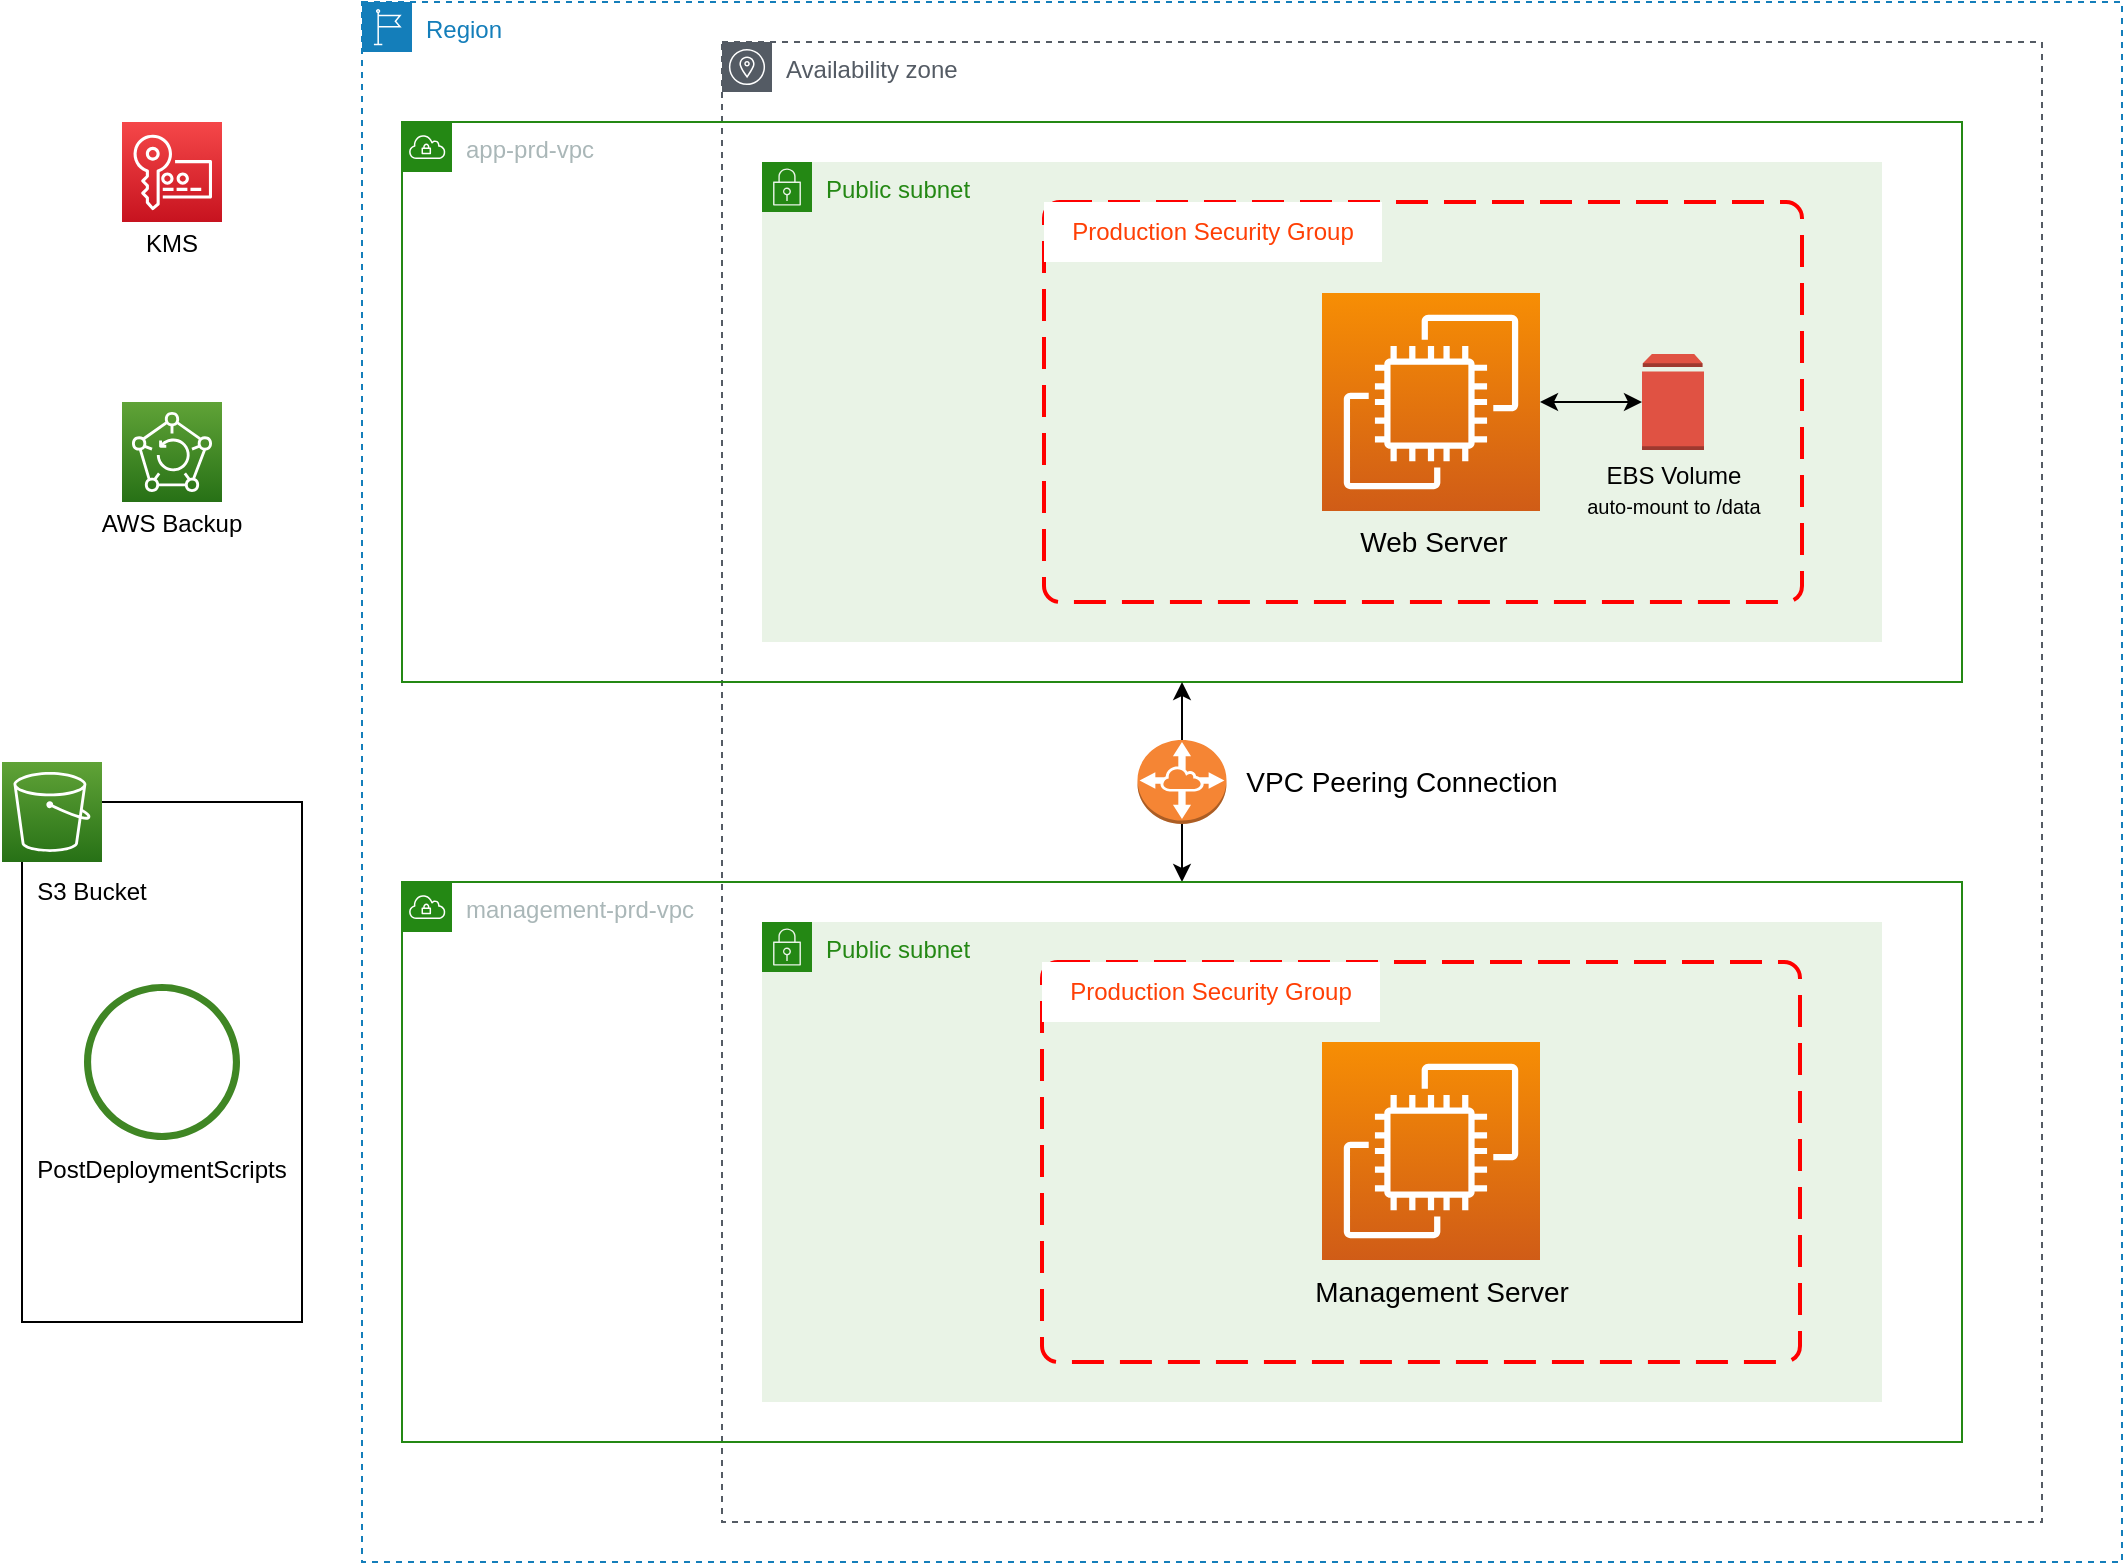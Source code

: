 <mxfile version="18.0.3" type="device"><diagram id="3jyRfmYwNW7EIwe604v2" name="Page-1"><mxGraphModel dx="1038" dy="583" grid="1" gridSize="10" guides="1" tooltips="1" connect="1" arrows="1" fold="1" page="1" pageScale="1" pageWidth="1169" pageHeight="827" math="0" shadow="0"><root><mxCell id="0"/><mxCell id="1" parent="0"/><mxCell id="ZM7BIptvhAkMsxy1e8Sj-3" value="Region" style="points=[[0,0],[0.25,0],[0.5,0],[0.75,0],[1,0],[1,0.25],[1,0.5],[1,0.75],[1,1],[0.75,1],[0.5,1],[0.25,1],[0,1],[0,0.75],[0,0.5],[0,0.25]];outlineConnect=0;gradientColor=none;html=1;whiteSpace=wrap;fontSize=12;fontStyle=0;container=1;pointerEvents=0;collapsible=0;recursiveResize=0;shape=mxgraph.aws4.group;grIcon=mxgraph.aws4.group_region;strokeColor=#147EBA;fillColor=none;verticalAlign=top;align=left;spacingLeft=30;fontColor=#147EBA;dashed=1;" vertex="1" parent="1"><mxGeometry x="200" y="20" width="880" height="780" as="geometry"/></mxCell><mxCell id="ZM7BIptvhAkMsxy1e8Sj-5" value="Availability zone" style="sketch=0;outlineConnect=0;gradientColor=none;html=1;whiteSpace=wrap;fontSize=12;fontStyle=0;shape=mxgraph.aws4.group;grIcon=mxgraph.aws4.group_availability_zone;strokeColor=#545B64;fillColor=none;verticalAlign=top;align=left;spacingLeft=30;fontColor=#545B64;dashed=1;" vertex="1" parent="ZM7BIptvhAkMsxy1e8Sj-3"><mxGeometry x="180" y="20" width="660" height="740" as="geometry"/></mxCell><mxCell id="ZM7BIptvhAkMsxy1e8Sj-21" value="" style="endArrow=none;startArrow=classic;html=1;rounded=0;fontColor=#FF3F05;entryX=0.5;entryY=1;entryDx=0;entryDy=0;exitX=0.5;exitY=0;exitDx=0;exitDy=0;" edge="1" parent="ZM7BIptvhAkMsxy1e8Sj-3" source="ZM7BIptvhAkMsxy1e8Sj-9" target="ZM7BIptvhAkMsxy1e8Sj-19"><mxGeometry width="50" height="50" relative="1" as="geometry"><mxPoint x="610" y="460" as="sourcePoint"/><mxPoint x="610" y="360" as="targetPoint"/></mxGeometry></mxCell><mxCell id="ZM7BIptvhAkMsxy1e8Sj-43" value="" style="group" vertex="1" connectable="0" parent="ZM7BIptvhAkMsxy1e8Sj-3"><mxGeometry x="20" y="60" width="780" height="280" as="geometry"/></mxCell><mxCell id="ZM7BIptvhAkMsxy1e8Sj-7" value="Public subnet" style="points=[[0,0],[0.25,0],[0.5,0],[0.75,0],[1,0],[1,0.25],[1,0.5],[1,0.75],[1,1],[0.75,1],[0.5,1],[0.25,1],[0,1],[0,0.75],[0,0.5],[0,0.25]];outlineConnect=0;gradientColor=none;html=1;whiteSpace=wrap;fontSize=12;fontStyle=0;container=1;pointerEvents=0;collapsible=0;recursiveResize=0;shape=mxgraph.aws4.group;grIcon=mxgraph.aws4.group_security_group;grStroke=0;strokeColor=#248814;fillColor=#E9F3E6;verticalAlign=top;align=left;spacingLeft=30;fontColor=#248814;dashed=0;" vertex="1" parent="ZM7BIptvhAkMsxy1e8Sj-43"><mxGeometry x="180" y="20" width="560" height="240" as="geometry"/></mxCell><mxCell id="ZM7BIptvhAkMsxy1e8Sj-8" value="app-prd-vpc" style="points=[[0,0],[0.25,0],[0.5,0],[0.75,0],[1,0],[1,0.25],[1,0.5],[1,0.75],[1,1],[0.75,1],[0.5,1],[0.25,1],[0,1],[0,0.75],[0,0.5],[0,0.25]];outlineConnect=0;gradientColor=none;html=1;whiteSpace=wrap;fontSize=12;fontStyle=0;container=1;pointerEvents=0;collapsible=0;recursiveResize=0;shape=mxgraph.aws4.group;grIcon=mxgraph.aws4.group_vpc;strokeColor=#248814;fillColor=none;verticalAlign=top;align=left;spacingLeft=30;fontColor=#AAB7B8;dashed=0;" vertex="1" parent="ZM7BIptvhAkMsxy1e8Sj-43"><mxGeometry width="780" height="280" as="geometry"/></mxCell><mxCell id="ZM7BIptvhAkMsxy1e8Sj-15" value="" style="group" vertex="1" connectable="0" parent="ZM7BIptvhAkMsxy1e8Sj-8"><mxGeometry x="321" y="40" width="379" height="200" as="geometry"/></mxCell><mxCell id="ZM7BIptvhAkMsxy1e8Sj-11" value="" style="rounded=1;arcSize=4;dashed=1;strokeColor=#ff0000;fillColor=none;gradientColor=none;dashPattern=8 4;strokeWidth=2;" vertex="1" parent="ZM7BIptvhAkMsxy1e8Sj-15"><mxGeometry width="379" height="200" as="geometry"/></mxCell><mxCell id="ZM7BIptvhAkMsxy1e8Sj-14" value="Production Security Group" style="text;html=1;strokeColor=none;fillColor=default;align=center;verticalAlign=middle;whiteSpace=wrap;rounded=0;labelBackgroundColor=default;fontColor=#FF3F05;spacing=2;" vertex="1" parent="ZM7BIptvhAkMsxy1e8Sj-15"><mxGeometry width="169" height="30" as="geometry"/></mxCell><mxCell id="ZM7BIptvhAkMsxy1e8Sj-25" value="" style="group" vertex="1" connectable="0" parent="ZM7BIptvhAkMsxy1e8Sj-15"><mxGeometry x="139" y="45.5" width="111" height="139.5" as="geometry"/></mxCell><mxCell id="ZM7BIptvhAkMsxy1e8Sj-23" value="" style="sketch=0;points=[[0,0,0],[0.25,0,0],[0.5,0,0],[0.75,0,0],[1,0,0],[0,1,0],[0.25,1,0],[0.5,1,0],[0.75,1,0],[1,1,0],[0,0.25,0],[0,0.5,0],[0,0.75,0],[1,0.25,0],[1,0.5,0],[1,0.75,0]];outlineConnect=0;fontColor=#232F3E;gradientColor=#F78E04;gradientDirection=north;fillColor=#D05C17;strokeColor=#ffffff;dashed=0;verticalLabelPosition=bottom;verticalAlign=top;align=center;html=1;fontSize=12;fontStyle=0;aspect=fixed;shape=mxgraph.aws4.resourceIcon;resIcon=mxgraph.aws4.ec2;labelBackgroundColor=none;" vertex="1" parent="ZM7BIptvhAkMsxy1e8Sj-25"><mxGeometry width="109" height="109" as="geometry"/></mxCell><mxCell id="ZM7BIptvhAkMsxy1e8Sj-24" value="Web Server" style="text;html=1;strokeColor=none;fillColor=none;align=center;verticalAlign=middle;whiteSpace=wrap;rounded=0;labelBackgroundColor=none;fontSize=14;fontColor=#000000;" vertex="1" parent="ZM7BIptvhAkMsxy1e8Sj-25"><mxGeometry x="1" y="109.5" width="110" height="30" as="geometry"/></mxCell><mxCell id="ZM7BIptvhAkMsxy1e8Sj-52" value="" style="outlineConnect=0;dashed=0;verticalLabelPosition=bottom;verticalAlign=top;align=center;html=1;shape=mxgraph.aws3.volume;fillColor=#E05243;gradientColor=none;labelBackgroundColor=none;fontSize=12;fontColor=#000000;" vertex="1" parent="ZM7BIptvhAkMsxy1e8Sj-15"><mxGeometry x="299" y="76" width="31" height="48" as="geometry"/></mxCell><mxCell id="ZM7BIptvhAkMsxy1e8Sj-53" value="EBS Volume&lt;br&gt;&lt;font style=&quot;font-size: 10px;&quot;&gt;auto-mount to /data&lt;/font&gt;" style="text;html=1;strokeColor=none;fillColor=none;align=center;verticalAlign=middle;whiteSpace=wrap;rounded=0;labelBackgroundColor=none;fontSize=12;fontColor=#000000;" vertex="1" parent="ZM7BIptvhAkMsxy1e8Sj-15"><mxGeometry x="264.5" y="124" width="100" height="40" as="geometry"/></mxCell><mxCell id="ZM7BIptvhAkMsxy1e8Sj-54" value="" style="endArrow=classic;startArrow=classic;html=1;rounded=0;fontSize=12;fontColor=#000000;entryX=0;entryY=0.5;entryDx=0;entryDy=0;entryPerimeter=0;exitX=1;exitY=0.5;exitDx=0;exitDy=0;exitPerimeter=0;" edge="1" parent="ZM7BIptvhAkMsxy1e8Sj-15" source="ZM7BIptvhAkMsxy1e8Sj-23" target="ZM7BIptvhAkMsxy1e8Sj-52"><mxGeometry width="50" height="50" relative="1" as="geometry"><mxPoint x="129" y="150" as="sourcePoint"/><mxPoint x="179" y="100" as="targetPoint"/></mxGeometry></mxCell><mxCell id="ZM7BIptvhAkMsxy1e8Sj-44" value="" style="group" vertex="1" connectable="0" parent="ZM7BIptvhAkMsxy1e8Sj-3"><mxGeometry x="387.75" y="369" width="212.25" height="42" as="geometry"/></mxCell><mxCell id="ZM7BIptvhAkMsxy1e8Sj-19" value="" style="outlineConnect=0;dashed=0;verticalLabelPosition=bottom;verticalAlign=top;align=center;html=1;shape=mxgraph.aws3.vpc_peering;fillColor=#F58534;gradientColor=none;labelBackgroundColor=default;fontColor=#FF3F05;" vertex="1" parent="ZM7BIptvhAkMsxy1e8Sj-44"><mxGeometry width="44.5" height="42" as="geometry"/></mxCell><mxCell id="ZM7BIptvhAkMsxy1e8Sj-22" value="&lt;font style=&quot;font-size: 14px;&quot;&gt;VPC Peering Connection&lt;/font&gt;" style="text;html=1;strokeColor=none;fillColor=none;align=center;verticalAlign=middle;whiteSpace=wrap;rounded=0;labelBackgroundColor=none;fontColor=#000000;" vertex="1" parent="ZM7BIptvhAkMsxy1e8Sj-44"><mxGeometry x="52.25" width="160" height="41" as="geometry"/></mxCell><mxCell id="ZM7BIptvhAkMsxy1e8Sj-20" value="" style="endArrow=classic;startArrow=none;html=1;rounded=0;fontColor=#FF3F05;entryX=0.5;entryY=1;entryDx=0;entryDy=0;exitX=0.5;exitY=0;exitDx=0;exitDy=0;" edge="1" parent="ZM7BIptvhAkMsxy1e8Sj-3" source="ZM7BIptvhAkMsxy1e8Sj-19" target="ZM7BIptvhAkMsxy1e8Sj-8"><mxGeometry width="50" height="50" relative="1" as="geometry"><mxPoint x="32.25" y="171" as="sourcePoint"/><mxPoint x="82.25" y="121" as="targetPoint"/></mxGeometry></mxCell><mxCell id="ZM7BIptvhAkMsxy1e8Sj-48" value="" style="group" vertex="1" connectable="0" parent="ZM7BIptvhAkMsxy1e8Sj-3"><mxGeometry x="20" y="440" width="780" height="280" as="geometry"/></mxCell><mxCell id="ZM7BIptvhAkMsxy1e8Sj-9" value="management-prd-vpc&lt;br&gt;" style="points=[[0,0],[0.25,0],[0.5,0],[0.75,0],[1,0],[1,0.25],[1,0.5],[1,0.75],[1,1],[0.75,1],[0.5,1],[0.25,1],[0,1],[0,0.75],[0,0.5],[0,0.25]];outlineConnect=0;gradientColor=none;html=1;whiteSpace=wrap;fontSize=12;fontStyle=0;container=1;pointerEvents=0;collapsible=0;recursiveResize=0;shape=mxgraph.aws4.group;grIcon=mxgraph.aws4.group_vpc;strokeColor=#248814;fillColor=none;verticalAlign=top;align=left;spacingLeft=30;fontColor=#AAB7B8;dashed=0;" vertex="1" parent="ZM7BIptvhAkMsxy1e8Sj-48"><mxGeometry width="780" height="280" as="geometry"/></mxCell><mxCell id="ZM7BIptvhAkMsxy1e8Sj-10" value="Public subnet" style="points=[[0,0],[0.25,0],[0.5,0],[0.75,0],[1,0],[1,0.25],[1,0.5],[1,0.75],[1,1],[0.75,1],[0.5,1],[0.25,1],[0,1],[0,0.75],[0,0.5],[0,0.25]];outlineConnect=0;gradientColor=none;html=1;whiteSpace=wrap;fontSize=12;fontStyle=0;container=1;pointerEvents=0;collapsible=0;recursiveResize=0;shape=mxgraph.aws4.group;grIcon=mxgraph.aws4.group_security_group;grStroke=0;strokeColor=#248814;fillColor=#E9F3E6;verticalAlign=top;align=left;spacingLeft=30;fontColor=#248814;dashed=0;" vertex="1" parent="ZM7BIptvhAkMsxy1e8Sj-48"><mxGeometry x="180" y="20" width="560" height="240" as="geometry"/></mxCell><mxCell id="ZM7BIptvhAkMsxy1e8Sj-16" value="" style="group" vertex="1" connectable="0" parent="ZM7BIptvhAkMsxy1e8Sj-48"><mxGeometry x="320" y="40" width="379" height="200" as="geometry"/></mxCell><mxCell id="ZM7BIptvhAkMsxy1e8Sj-17" value="" style="rounded=1;arcSize=4;dashed=1;strokeColor=#ff0000;fillColor=none;gradientColor=none;dashPattern=8 4;strokeWidth=2;" vertex="1" parent="ZM7BIptvhAkMsxy1e8Sj-16"><mxGeometry width="379" height="200" as="geometry"/></mxCell><mxCell id="ZM7BIptvhAkMsxy1e8Sj-18" value="Production Security Group" style="text;html=1;strokeColor=none;fillColor=default;align=center;verticalAlign=middle;whiteSpace=wrap;rounded=0;labelBackgroundColor=default;fontColor=#FF3F05;spacing=2;" vertex="1" parent="ZM7BIptvhAkMsxy1e8Sj-16"><mxGeometry width="169" height="30" as="geometry"/></mxCell><mxCell id="ZM7BIptvhAkMsxy1e8Sj-26" value="" style="group" vertex="1" connectable="0" parent="ZM7BIptvhAkMsxy1e8Sj-16"><mxGeometry x="140" y="40" width="140" height="139.5" as="geometry"/></mxCell><mxCell id="ZM7BIptvhAkMsxy1e8Sj-29" value="" style="group" vertex="1" connectable="0" parent="ZM7BIptvhAkMsxy1e8Sj-26"><mxGeometry x="-20" width="160" height="139.5" as="geometry"/></mxCell><mxCell id="ZM7BIptvhAkMsxy1e8Sj-27" value="" style="sketch=0;points=[[0,0,0],[0.25,0,0],[0.5,0,0],[0.75,0,0],[1,0,0],[0,1,0],[0.25,1,0],[0.5,1,0],[0.75,1,0],[1,1,0],[0,0.25,0],[0,0.5,0],[0,0.75,0],[1,0.25,0],[1,0.5,0],[1,0.75,0]];outlineConnect=0;fontColor=#232F3E;gradientColor=#F78E04;gradientDirection=north;fillColor=#D05C17;strokeColor=#ffffff;dashed=0;verticalLabelPosition=bottom;verticalAlign=top;align=center;html=1;fontSize=12;fontStyle=0;aspect=fixed;shape=mxgraph.aws4.resourceIcon;resIcon=mxgraph.aws4.ec2;labelBackgroundColor=none;" vertex="1" parent="ZM7BIptvhAkMsxy1e8Sj-29"><mxGeometry x="20" width="109" height="109" as="geometry"/></mxCell><mxCell id="ZM7BIptvhAkMsxy1e8Sj-28" value="Management Server" style="text;html=1;strokeColor=none;fillColor=none;align=center;verticalAlign=middle;whiteSpace=wrap;rounded=0;labelBackgroundColor=none;fontSize=14;fontColor=#000000;" vertex="1" parent="ZM7BIptvhAkMsxy1e8Sj-29"><mxGeometry y="109.5" width="160" height="30" as="geometry"/></mxCell><mxCell id="ZM7BIptvhAkMsxy1e8Sj-32" value="" style="group" vertex="1" connectable="0" parent="1"><mxGeometry x="75" y="80" width="60" height="70" as="geometry"/></mxCell><mxCell id="ZM7BIptvhAkMsxy1e8Sj-30" value="" style="sketch=0;points=[[0,0,0],[0.25,0,0],[0.5,0,0],[0.75,0,0],[1,0,0],[0,1,0],[0.25,1,0],[0.5,1,0],[0.75,1,0],[1,1,0],[0,0.25,0],[0,0.5,0],[0,0.75,0],[1,0.25,0],[1,0.5,0],[1,0.75,0]];outlineConnect=0;fontColor=#232F3E;gradientColor=#F54749;gradientDirection=north;fillColor=#C7131F;strokeColor=#ffffff;dashed=0;verticalLabelPosition=bottom;verticalAlign=top;align=center;html=1;fontSize=12;fontStyle=0;aspect=fixed;shape=mxgraph.aws4.resourceIcon;resIcon=mxgraph.aws4.key_management_service;labelBackgroundColor=none;" vertex="1" parent="ZM7BIptvhAkMsxy1e8Sj-32"><mxGeometry x="5" width="50" height="50" as="geometry"/></mxCell><mxCell id="ZM7BIptvhAkMsxy1e8Sj-31" value="&lt;font style=&quot;font-size: 12px;&quot;&gt;KMS&lt;/font&gt;" style="text;html=1;strokeColor=none;fillColor=none;align=center;verticalAlign=middle;whiteSpace=wrap;rounded=0;labelBackgroundColor=none;fontSize=14;fontColor=#000000;" vertex="1" parent="ZM7BIptvhAkMsxy1e8Sj-32"><mxGeometry y="50" width="60" height="20" as="geometry"/></mxCell><mxCell id="ZM7BIptvhAkMsxy1e8Sj-36" value="" style="group" vertex="1" connectable="0" parent="1"><mxGeometry x="60" y="220" width="90" height="70" as="geometry"/></mxCell><mxCell id="ZM7BIptvhAkMsxy1e8Sj-33" value="" style="sketch=0;points=[[0,0,0],[0.25,0,0],[0.5,0,0],[0.75,0,0],[1,0,0],[0,1,0],[0.25,1,0],[0.5,1,0],[0.75,1,0],[1,1,0],[0,0.25,0],[0,0.5,0],[0,0.75,0],[1,0.25,0],[1,0.5,0],[1,0.75,0]];outlineConnect=0;fontColor=#232F3E;gradientColor=#60A337;gradientDirection=north;fillColor=#277116;strokeColor=#ffffff;dashed=0;verticalLabelPosition=bottom;verticalAlign=top;align=center;html=1;fontSize=12;fontStyle=0;aspect=fixed;shape=mxgraph.aws4.resourceIcon;resIcon=mxgraph.aws4.backup;labelBackgroundColor=none;" vertex="1" parent="ZM7BIptvhAkMsxy1e8Sj-36"><mxGeometry x="20" width="50" height="50" as="geometry"/></mxCell><mxCell id="ZM7BIptvhAkMsxy1e8Sj-35" value="&lt;font style=&quot;font-size: 12px;&quot;&gt;AWS Backup&lt;/font&gt;" style="text;html=1;strokeColor=none;fillColor=none;align=center;verticalAlign=middle;whiteSpace=wrap;rounded=0;labelBackgroundColor=none;fontSize=14;fontColor=#000000;" vertex="1" parent="ZM7BIptvhAkMsxy1e8Sj-36"><mxGeometry y="50" width="90" height="20" as="geometry"/></mxCell><mxCell id="ZM7BIptvhAkMsxy1e8Sj-51" value="" style="group" vertex="1" connectable="0" parent="1"><mxGeometry x="20" y="400" width="150" height="280" as="geometry"/></mxCell><mxCell id="ZM7BIptvhAkMsxy1e8Sj-39" value="" style="rounded=0;whiteSpace=wrap;html=1;labelBackgroundColor=none;fontSize=12;fontColor=#000000;fillColor=default;container=0;" vertex="1" parent="ZM7BIptvhAkMsxy1e8Sj-51"><mxGeometry x="10" y="20" width="140" height="260" as="geometry"/></mxCell><mxCell id="ZM7BIptvhAkMsxy1e8Sj-37" value="" style="sketch=0;points=[[0,0,0],[0.25,0,0],[0.5,0,0],[0.75,0,0],[1,0,0],[0,1,0],[0.25,1,0],[0.5,1,0],[0.75,1,0],[1,1,0],[0,0.25,0],[0,0.5,0],[0,0.75,0],[1,0.25,0],[1,0.5,0],[1,0.75,0]];outlineConnect=0;fontColor=#232F3E;gradientColor=#60A337;gradientDirection=north;fillColor=#277116;strokeColor=#ffffff;dashed=0;verticalLabelPosition=bottom;verticalAlign=top;align=center;html=1;fontSize=12;fontStyle=0;aspect=fixed;shape=mxgraph.aws4.resourceIcon;resIcon=mxgraph.aws4.s3;labelBackgroundColor=none;container=0;" vertex="1" parent="ZM7BIptvhAkMsxy1e8Sj-51"><mxGeometry width="50" height="50" as="geometry"/></mxCell><mxCell id="ZM7BIptvhAkMsxy1e8Sj-38" value="" style="sketch=0;outlineConnect=0;fontColor=#232F3E;gradientColor=none;fillColor=#3F8624;strokeColor=none;dashed=0;verticalLabelPosition=bottom;verticalAlign=top;align=center;html=1;fontSize=12;fontStyle=0;aspect=fixed;pointerEvents=1;shape=mxgraph.aws4.object;labelBackgroundColor=none;container=0;" vertex="1" parent="ZM7BIptvhAkMsxy1e8Sj-51"><mxGeometry x="41" y="111" width="78" height="78" as="geometry"/></mxCell><mxCell id="ZM7BIptvhAkMsxy1e8Sj-41" value="PostDeploymentScripts" style="text;html=1;strokeColor=none;fillColor=none;align=center;verticalAlign=middle;whiteSpace=wrap;rounded=0;labelBackgroundColor=none;fontSize=12;fontColor=#000000;container=0;" vertex="1" parent="ZM7BIptvhAkMsxy1e8Sj-51"><mxGeometry x="10" y="189" width="140" height="30" as="geometry"/></mxCell><mxCell id="ZM7BIptvhAkMsxy1e8Sj-40" value="S3 Bucket" style="text;html=1;strokeColor=none;fillColor=none;align=center;verticalAlign=middle;whiteSpace=wrap;rounded=0;labelBackgroundColor=none;fontSize=12;fontColor=#000000;container=0;" vertex="1" parent="ZM7BIptvhAkMsxy1e8Sj-51"><mxGeometry y="50" width="90" height="30" as="geometry"/></mxCell></root></mxGraphModel></diagram></mxfile>